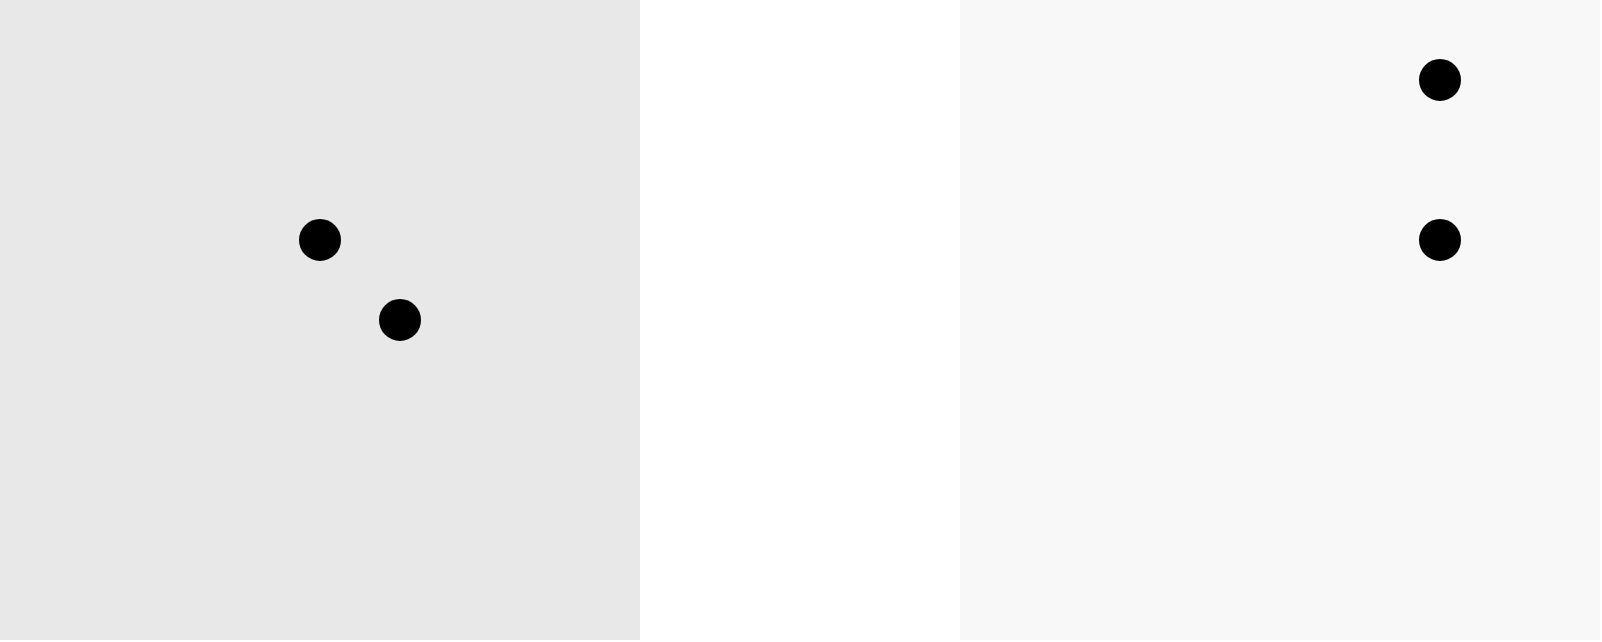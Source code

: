 <mxfile version="19.0.3" type="device"><diagram id="afBADVXusH3KMCQAAkE3" name="Page-1"><mxGraphModel dx="1744" dy="931" grid="1" gridSize="10" guides="1" tooltips="1" connect="1" arrows="1" fold="1" page="1" pageScale="1" pageWidth="827" pageHeight="1169" math="0" shadow="0"><root><mxCell id="0"/><mxCell id="1" parent="0"/><mxCell id="rkp-UAN9uFbVirjO8BzG-4" value="" style="whiteSpace=wrap;html=1;aspect=fixed;fillColor=#E8E8E8;fontColor=#333333;strokeColor=none;strokeWidth=2;" vertex="1" parent="1"><mxGeometry x="-40" y="160" width="320" height="320" as="geometry"/></mxCell><mxCell id="rkp-UAN9uFbVirjO8BzG-2" value="" style="ellipse;whiteSpace=wrap;html=1;aspect=fixed;fillColor=#000000;" vertex="1" parent="1"><mxGeometry x="110" y="270" width="20" height="20" as="geometry"/></mxCell><mxCell id="rkp-UAN9uFbVirjO8BzG-3" value="" style="ellipse;whiteSpace=wrap;html=1;aspect=fixed;fillColor=#000000;" vertex="1" parent="1"><mxGeometry x="150" y="310" width="20" height="20" as="geometry"/></mxCell><mxCell id="rkp-UAN9uFbVirjO8BzG-5" value="" style="whiteSpace=wrap;html=1;aspect=fixed;fillColor=#E8E8E8;fontColor=#333333;strokeColor=none;strokeWidth=2;opacity=30;" vertex="1" parent="1"><mxGeometry x="440" y="160" width="320" height="320" as="geometry"/></mxCell><mxCell id="rkp-UAN9uFbVirjO8BzG-6" value="" style="ellipse;whiteSpace=wrap;html=1;aspect=fixed;fillColor=#000000;" vertex="1" parent="1"><mxGeometry x="670" y="270" width="20" height="20" as="geometry"/></mxCell><mxCell id="rkp-UAN9uFbVirjO8BzG-7" value="" style="ellipse;whiteSpace=wrap;html=1;aspect=fixed;fillColor=#000000;" vertex="1" parent="1"><mxGeometry x="670" y="190" width="20" height="20" as="geometry"/></mxCell></root></mxGraphModel></diagram></mxfile>